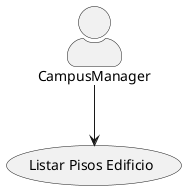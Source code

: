@startuml
skinparam actorStyle awesome
:CampusManager: --> (Use)

"Listar Pisos Edificio" as (Use)

@enduml
